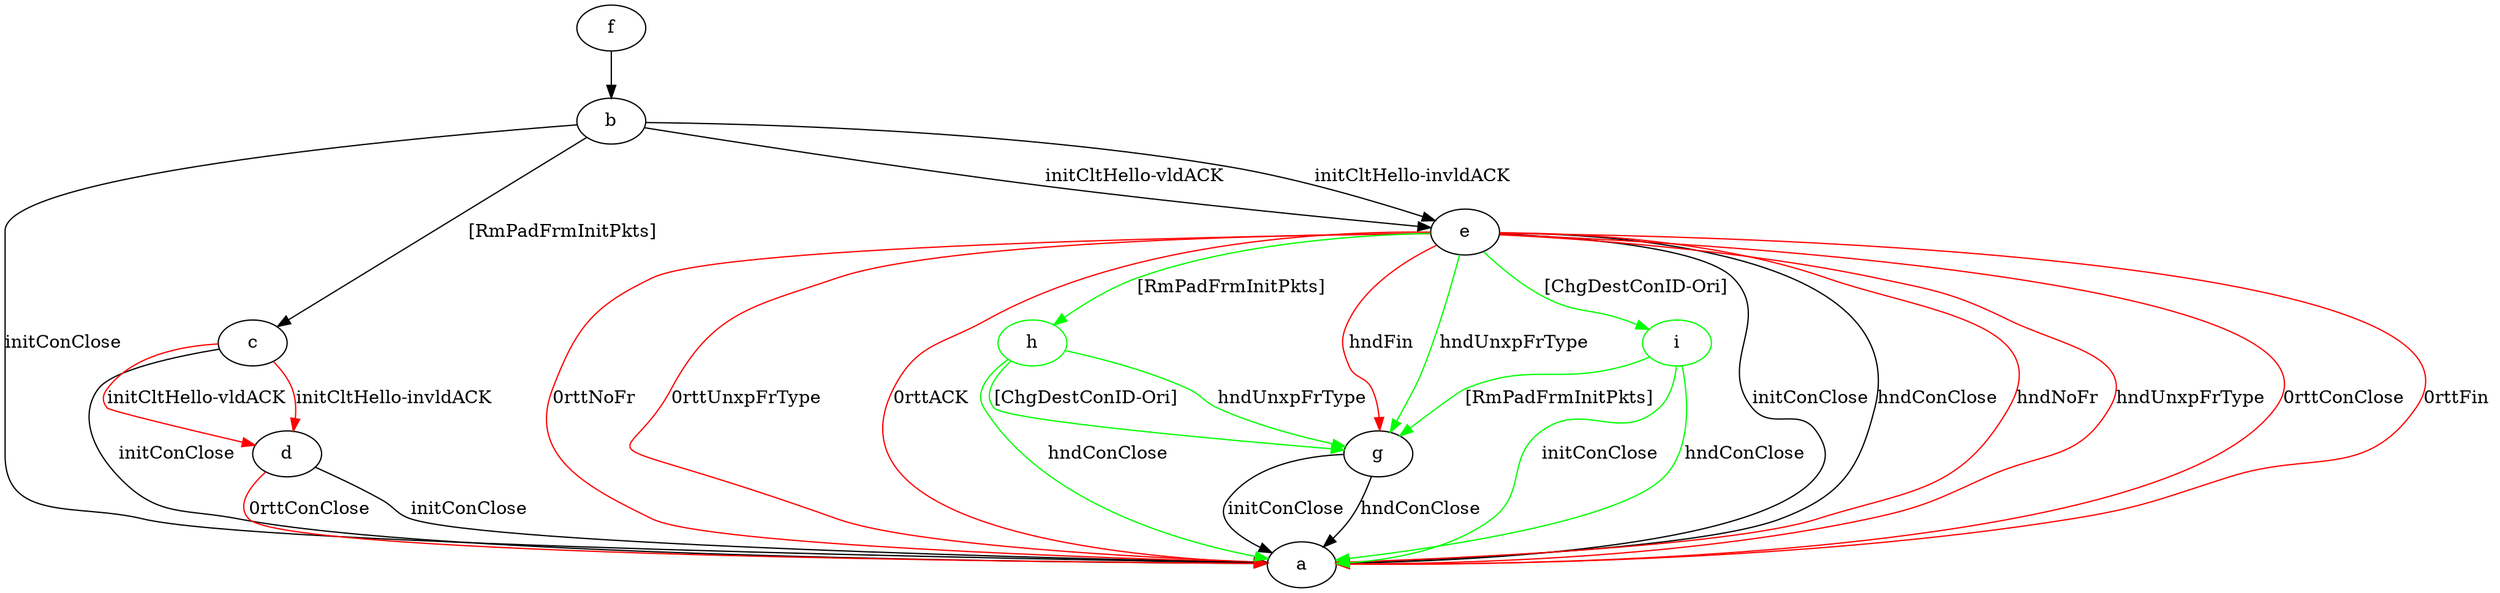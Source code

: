 digraph "" {
	b -> a	[key=0,
		label="initConClose "];
	b -> c	[key=0,
		label="[RmPadFrmInitPkts] "];
	b -> e	[key=0,
		label="initCltHello-vldACK "];
	b -> e	[key=1,
		label="initCltHello-invldACK "];
	c -> a	[key=0,
		label="initConClose "];
	c -> d	[key=0,
		color=red,
		label="initCltHello-vldACK "];
	c -> d	[key=1,
		color=red,
		label="initCltHello-invldACK "];
	d -> a	[key=0,
		label="initConClose "];
	d -> a	[key=1,
		color=red,
		label="0rttConClose "];
	e -> a	[key=0,
		label="initConClose "];
	e -> a	[key=1,
		label="hndConClose "];
	e -> a	[key=2,
		color=red,
		label="hndNoFr "];
	e -> a	[key=3,
		color=red,
		label="hndUnxpFrType "];
	e -> a	[key=4,
		color=red,
		label="0rttConClose "];
	e -> a	[key=5,
		color=red,
		label="0rttFin "];
	e -> a	[key=6,
		color=red,
		label="0rttNoFr "];
	e -> a	[key=7,
		color=red,
		label="0rttUnxpFrType "];
	e -> a	[key=8,
		color=red,
		label="0rttACK "];
	e -> g	[key=0,
		color=green,
		label="hndUnxpFrType "];
	e -> g	[key=1,
		color=red,
		label="hndFin "];
	h	[color=green];
	e -> h	[key=0,
		color=green,
		label="[RmPadFrmInitPkts] "];
	i	[color=green];
	e -> i	[key=0,
		color=green,
		label="[ChgDestConID-Ori] "];
	f -> b	[key=0];
	g -> a	[key=0,
		label="initConClose "];
	g -> a	[key=1,
		label="hndConClose "];
	h -> a	[key=0,
		color=green,
		label="hndConClose "];
	h -> g	[key=0,
		color=green,
		label="hndUnxpFrType "];
	h -> g	[key=1,
		color=green,
		label="[ChgDestConID-Ori] "];
	i -> a	[key=0,
		color=green,
		label="initConClose "];
	i -> a	[key=1,
		color=green,
		label="hndConClose "];
	i -> g	[key=0,
		color=green,
		label="[RmPadFrmInitPkts] "];
}
